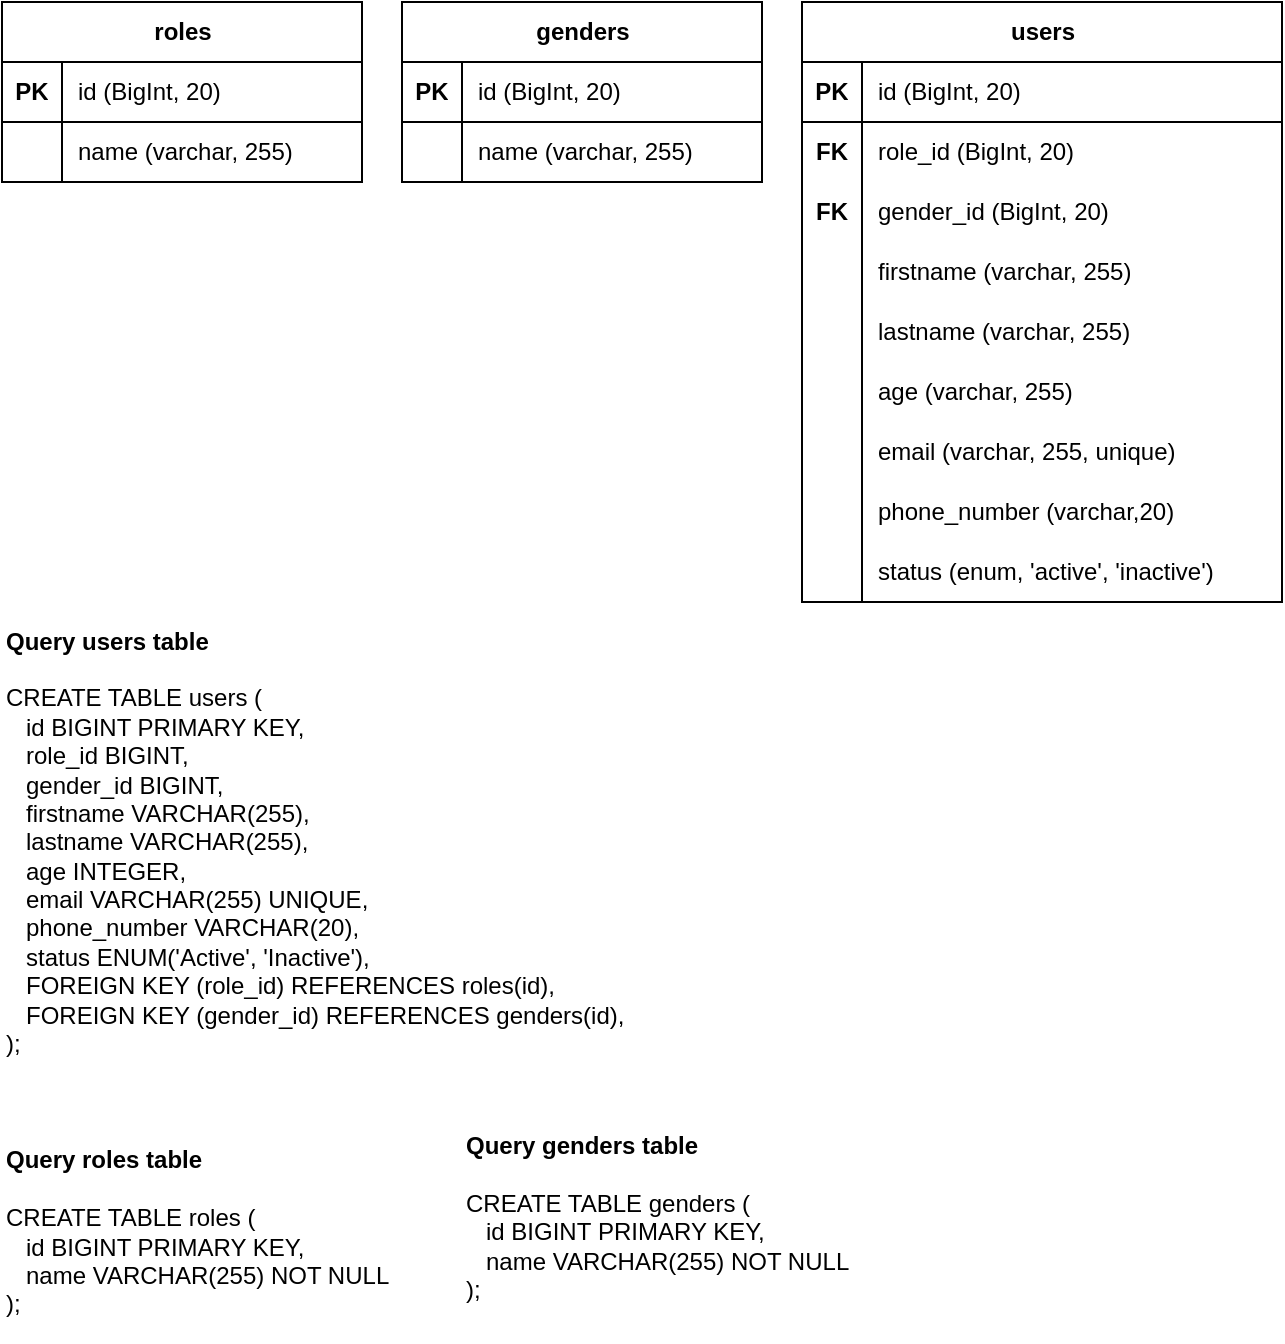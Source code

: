 <mxfile version="22.1.3" type="github">
  <diagram name="Page-1" id="N22ZHcxldVnQ0uxoigwu">
    <mxGraphModel dx="1360" dy="917" grid="1" gridSize="10" guides="1" tooltips="1" connect="1" arrows="1" fold="1" page="1" pageScale="1" pageWidth="850" pageHeight="1100" math="0" shadow="0">
      <root>
        <mxCell id="0" />
        <mxCell id="1" parent="0" />
        <mxCell id="YjZiiMKJeJTJuqKFajjN-1" value="roles" style="shape=table;startSize=30;container=1;collapsible=1;childLayout=tableLayout;fixedRows=1;rowLines=0;fontStyle=1;align=center;resizeLast=1;html=1;" vertex="1" parent="1">
          <mxGeometry x="90" y="130" width="180" height="90" as="geometry">
            <mxRectangle x="90" y="130" width="70" height="30" as="alternateBounds" />
          </mxGeometry>
        </mxCell>
        <mxCell id="YjZiiMKJeJTJuqKFajjN-2" value="" style="shape=tableRow;horizontal=0;startSize=0;swimlaneHead=0;swimlaneBody=0;fillColor=none;collapsible=0;dropTarget=0;points=[[0,0.5],[1,0.5]];portConstraint=eastwest;top=0;left=0;right=0;bottom=1;" vertex="1" parent="YjZiiMKJeJTJuqKFajjN-1">
          <mxGeometry y="30" width="180" height="30" as="geometry" />
        </mxCell>
        <mxCell id="YjZiiMKJeJTJuqKFajjN-3" value="PK" style="shape=partialRectangle;connectable=0;fillColor=none;top=0;left=0;bottom=0;right=0;fontStyle=1;overflow=hidden;whiteSpace=wrap;html=1;" vertex="1" parent="YjZiiMKJeJTJuqKFajjN-2">
          <mxGeometry width="30" height="30" as="geometry">
            <mxRectangle width="30" height="30" as="alternateBounds" />
          </mxGeometry>
        </mxCell>
        <mxCell id="YjZiiMKJeJTJuqKFajjN-4" value="id (BigInt, 20)" style="shape=partialRectangle;connectable=0;fillColor=none;top=0;left=0;bottom=0;right=0;align=left;spacingLeft=6;fontStyle=0;overflow=hidden;whiteSpace=wrap;html=1;" vertex="1" parent="YjZiiMKJeJTJuqKFajjN-2">
          <mxGeometry x="30" width="150" height="30" as="geometry">
            <mxRectangle width="150" height="30" as="alternateBounds" />
          </mxGeometry>
        </mxCell>
        <mxCell id="YjZiiMKJeJTJuqKFajjN-5" value="" style="shape=tableRow;horizontal=0;startSize=0;swimlaneHead=0;swimlaneBody=0;fillColor=none;collapsible=0;dropTarget=0;points=[[0,0.5],[1,0.5]];portConstraint=eastwest;top=0;left=0;right=0;bottom=0;" vertex="1" parent="YjZiiMKJeJTJuqKFajjN-1">
          <mxGeometry y="60" width="180" height="30" as="geometry" />
        </mxCell>
        <mxCell id="YjZiiMKJeJTJuqKFajjN-6" value="" style="shape=partialRectangle;connectable=0;fillColor=none;top=0;left=0;bottom=0;right=0;editable=1;overflow=hidden;whiteSpace=wrap;html=1;" vertex="1" parent="YjZiiMKJeJTJuqKFajjN-5">
          <mxGeometry width="30" height="30" as="geometry">
            <mxRectangle width="30" height="30" as="alternateBounds" />
          </mxGeometry>
        </mxCell>
        <mxCell id="YjZiiMKJeJTJuqKFajjN-7" value="name (varchar, 255)" style="shape=partialRectangle;connectable=0;fillColor=none;top=0;left=0;bottom=0;right=0;align=left;spacingLeft=6;overflow=hidden;whiteSpace=wrap;html=1;" vertex="1" parent="YjZiiMKJeJTJuqKFajjN-5">
          <mxGeometry x="30" width="150" height="30" as="geometry">
            <mxRectangle width="150" height="30" as="alternateBounds" />
          </mxGeometry>
        </mxCell>
        <mxCell id="YjZiiMKJeJTJuqKFajjN-8" value="genders" style="shape=table;startSize=30;container=1;collapsible=1;childLayout=tableLayout;fixedRows=1;rowLines=0;fontStyle=1;align=center;resizeLast=1;html=1;" vertex="1" parent="1">
          <mxGeometry x="290" y="130" width="180" height="90" as="geometry" />
        </mxCell>
        <mxCell id="YjZiiMKJeJTJuqKFajjN-9" value="" style="shape=tableRow;horizontal=0;startSize=0;swimlaneHead=0;swimlaneBody=0;fillColor=none;collapsible=0;dropTarget=0;points=[[0,0.5],[1,0.5]];portConstraint=eastwest;top=0;left=0;right=0;bottom=1;" vertex="1" parent="YjZiiMKJeJTJuqKFajjN-8">
          <mxGeometry y="30" width="180" height="30" as="geometry" />
        </mxCell>
        <mxCell id="YjZiiMKJeJTJuqKFajjN-10" value="PK" style="shape=partialRectangle;connectable=0;fillColor=none;top=0;left=0;bottom=0;right=0;fontStyle=1;overflow=hidden;whiteSpace=wrap;html=1;" vertex="1" parent="YjZiiMKJeJTJuqKFajjN-9">
          <mxGeometry width="30" height="30" as="geometry">
            <mxRectangle width="30" height="30" as="alternateBounds" />
          </mxGeometry>
        </mxCell>
        <mxCell id="YjZiiMKJeJTJuqKFajjN-11" value="&lt;span style=&quot;font-weight: normal;&quot;&gt;id (BigInt, 20)&lt;/span&gt;" style="shape=partialRectangle;connectable=0;fillColor=none;top=0;left=0;bottom=0;right=0;align=left;spacingLeft=6;fontStyle=1;overflow=hidden;whiteSpace=wrap;html=1;" vertex="1" parent="YjZiiMKJeJTJuqKFajjN-9">
          <mxGeometry x="30" width="150" height="30" as="geometry">
            <mxRectangle width="150" height="30" as="alternateBounds" />
          </mxGeometry>
        </mxCell>
        <mxCell id="YjZiiMKJeJTJuqKFajjN-12" value="" style="shape=tableRow;horizontal=0;startSize=0;swimlaneHead=0;swimlaneBody=0;fillColor=none;collapsible=0;dropTarget=0;points=[[0,0.5],[1,0.5]];portConstraint=eastwest;top=0;left=0;right=0;bottom=0;" vertex="1" parent="YjZiiMKJeJTJuqKFajjN-8">
          <mxGeometry y="60" width="180" height="30" as="geometry" />
        </mxCell>
        <mxCell id="YjZiiMKJeJTJuqKFajjN-13" value="" style="shape=partialRectangle;connectable=0;fillColor=none;top=0;left=0;bottom=0;right=0;editable=1;overflow=hidden;whiteSpace=wrap;html=1;" vertex="1" parent="YjZiiMKJeJTJuqKFajjN-12">
          <mxGeometry width="30" height="30" as="geometry">
            <mxRectangle width="30" height="30" as="alternateBounds" />
          </mxGeometry>
        </mxCell>
        <mxCell id="YjZiiMKJeJTJuqKFajjN-14" value="name (varchar, 255)" style="shape=partialRectangle;connectable=0;fillColor=none;top=0;left=0;bottom=0;right=0;align=left;spacingLeft=6;overflow=hidden;whiteSpace=wrap;html=1;" vertex="1" parent="YjZiiMKJeJTJuqKFajjN-12">
          <mxGeometry x="30" width="150" height="30" as="geometry">
            <mxRectangle width="150" height="30" as="alternateBounds" />
          </mxGeometry>
        </mxCell>
        <mxCell id="YjZiiMKJeJTJuqKFajjN-15" value="users" style="shape=table;startSize=30;container=1;collapsible=1;childLayout=tableLayout;fixedRows=1;rowLines=0;fontStyle=1;align=center;resizeLast=1;html=1;" vertex="1" parent="1">
          <mxGeometry x="490" y="130" width="240" height="300" as="geometry" />
        </mxCell>
        <mxCell id="YjZiiMKJeJTJuqKFajjN-16" value="" style="shape=tableRow;horizontal=0;startSize=0;swimlaneHead=0;swimlaneBody=0;fillColor=none;collapsible=0;dropTarget=0;points=[[0,0.5],[1,0.5]];portConstraint=eastwest;top=0;left=0;right=0;bottom=1;" vertex="1" parent="YjZiiMKJeJTJuqKFajjN-15">
          <mxGeometry y="30" width="240" height="30" as="geometry" />
        </mxCell>
        <mxCell id="YjZiiMKJeJTJuqKFajjN-17" value="PK" style="shape=partialRectangle;connectable=0;fillColor=none;top=0;left=0;bottom=0;right=0;fontStyle=1;overflow=hidden;whiteSpace=wrap;html=1;" vertex="1" parent="YjZiiMKJeJTJuqKFajjN-16">
          <mxGeometry width="30" height="30" as="geometry">
            <mxRectangle width="30" height="30" as="alternateBounds" />
          </mxGeometry>
        </mxCell>
        <mxCell id="YjZiiMKJeJTJuqKFajjN-18" value="id (BigInt, 20)" style="shape=partialRectangle;connectable=0;fillColor=none;top=0;left=0;bottom=0;right=0;align=left;spacingLeft=6;fontStyle=0;overflow=hidden;whiteSpace=wrap;html=1;" vertex="1" parent="YjZiiMKJeJTJuqKFajjN-16">
          <mxGeometry x="30" width="210" height="30" as="geometry">
            <mxRectangle width="210" height="30" as="alternateBounds" />
          </mxGeometry>
        </mxCell>
        <mxCell id="YjZiiMKJeJTJuqKFajjN-19" value="" style="shape=tableRow;horizontal=0;startSize=0;swimlaneHead=0;swimlaneBody=0;fillColor=none;collapsible=0;dropTarget=0;points=[[0,0.5],[1,0.5]];portConstraint=eastwest;top=0;left=0;right=0;bottom=0;" vertex="1" parent="YjZiiMKJeJTJuqKFajjN-15">
          <mxGeometry y="60" width="240" height="30" as="geometry" />
        </mxCell>
        <mxCell id="YjZiiMKJeJTJuqKFajjN-20" value="" style="shape=partialRectangle;connectable=0;fillColor=none;top=0;left=0;bottom=0;right=0;editable=1;overflow=hidden;whiteSpace=wrap;html=1;" vertex="1" parent="YjZiiMKJeJTJuqKFajjN-19">
          <mxGeometry width="30" height="30" as="geometry">
            <mxRectangle width="30" height="30" as="alternateBounds" />
          </mxGeometry>
        </mxCell>
        <mxCell id="YjZiiMKJeJTJuqKFajjN-21" value="role_id (BigInt, 20)" style="shape=partialRectangle;connectable=0;fillColor=none;top=0;left=0;bottom=0;right=0;align=left;spacingLeft=6;overflow=hidden;whiteSpace=wrap;html=1;" vertex="1" parent="YjZiiMKJeJTJuqKFajjN-19">
          <mxGeometry x="30" width="210" height="30" as="geometry">
            <mxRectangle width="210" height="30" as="alternateBounds" />
          </mxGeometry>
        </mxCell>
        <mxCell id="YjZiiMKJeJTJuqKFajjN-22" value="" style="shape=tableRow;horizontal=0;startSize=0;swimlaneHead=0;swimlaneBody=0;fillColor=none;collapsible=0;dropTarget=0;points=[[0,0.5],[1,0.5]];portConstraint=eastwest;top=0;left=0;right=0;bottom=0;" vertex="1" parent="YjZiiMKJeJTJuqKFajjN-15">
          <mxGeometry y="90" width="240" height="30" as="geometry" />
        </mxCell>
        <mxCell id="YjZiiMKJeJTJuqKFajjN-23" value="" style="shape=partialRectangle;connectable=0;fillColor=none;top=0;left=0;bottom=0;right=0;editable=1;overflow=hidden;whiteSpace=wrap;html=1;" vertex="1" parent="YjZiiMKJeJTJuqKFajjN-22">
          <mxGeometry width="30" height="30" as="geometry">
            <mxRectangle width="30" height="30" as="alternateBounds" />
          </mxGeometry>
        </mxCell>
        <mxCell id="YjZiiMKJeJTJuqKFajjN-24" value="gender_id (BigInt, 20)" style="shape=partialRectangle;connectable=0;fillColor=none;top=0;left=0;bottom=0;right=0;align=left;spacingLeft=6;overflow=hidden;whiteSpace=wrap;html=1;" vertex="1" parent="YjZiiMKJeJTJuqKFajjN-22">
          <mxGeometry x="30" width="210" height="30" as="geometry">
            <mxRectangle width="210" height="30" as="alternateBounds" />
          </mxGeometry>
        </mxCell>
        <mxCell id="YjZiiMKJeJTJuqKFajjN-25" value="" style="shape=tableRow;horizontal=0;startSize=0;swimlaneHead=0;swimlaneBody=0;fillColor=none;collapsible=0;dropTarget=0;points=[[0,0.5],[1,0.5]];portConstraint=eastwest;top=0;left=0;right=0;bottom=0;" vertex="1" parent="YjZiiMKJeJTJuqKFajjN-15">
          <mxGeometry y="120" width="240" height="30" as="geometry" />
        </mxCell>
        <mxCell id="YjZiiMKJeJTJuqKFajjN-26" value="" style="shape=partialRectangle;connectable=0;fillColor=none;top=0;left=0;bottom=0;right=0;editable=1;overflow=hidden;whiteSpace=wrap;html=1;" vertex="1" parent="YjZiiMKJeJTJuqKFajjN-25">
          <mxGeometry width="30" height="30" as="geometry">
            <mxRectangle width="30" height="30" as="alternateBounds" />
          </mxGeometry>
        </mxCell>
        <mxCell id="YjZiiMKJeJTJuqKFajjN-27" value="firstname (varchar, 255)" style="shape=partialRectangle;connectable=0;fillColor=none;top=0;left=0;bottom=0;right=0;align=left;spacingLeft=6;overflow=hidden;whiteSpace=wrap;html=1;" vertex="1" parent="YjZiiMKJeJTJuqKFajjN-25">
          <mxGeometry x="30" width="210" height="30" as="geometry">
            <mxRectangle width="210" height="30" as="alternateBounds" />
          </mxGeometry>
        </mxCell>
        <mxCell id="YjZiiMKJeJTJuqKFajjN-28" value="" style="shape=tableRow;horizontal=0;startSize=0;swimlaneHead=0;swimlaneBody=0;fillColor=none;collapsible=0;dropTarget=0;points=[[0,0.5],[1,0.5]];portConstraint=eastwest;top=0;left=0;right=0;bottom=0;" vertex="1" parent="YjZiiMKJeJTJuqKFajjN-15">
          <mxGeometry y="150" width="240" height="30" as="geometry" />
        </mxCell>
        <mxCell id="YjZiiMKJeJTJuqKFajjN-29" value="" style="shape=partialRectangle;connectable=0;fillColor=none;top=0;left=0;bottom=0;right=0;editable=1;overflow=hidden;whiteSpace=wrap;html=1;" vertex="1" parent="YjZiiMKJeJTJuqKFajjN-28">
          <mxGeometry width="30" height="30" as="geometry">
            <mxRectangle width="30" height="30" as="alternateBounds" />
          </mxGeometry>
        </mxCell>
        <mxCell id="YjZiiMKJeJTJuqKFajjN-30" value="lastname (varchar, 255)" style="shape=partialRectangle;connectable=0;fillColor=none;top=0;left=0;bottom=0;right=0;align=left;spacingLeft=6;overflow=hidden;whiteSpace=wrap;html=1;" vertex="1" parent="YjZiiMKJeJTJuqKFajjN-28">
          <mxGeometry x="30" width="210" height="30" as="geometry">
            <mxRectangle width="210" height="30" as="alternateBounds" />
          </mxGeometry>
        </mxCell>
        <mxCell id="YjZiiMKJeJTJuqKFajjN-31" value="" style="shape=tableRow;horizontal=0;startSize=0;swimlaneHead=0;swimlaneBody=0;fillColor=none;collapsible=0;dropTarget=0;points=[[0,0.5],[1,0.5]];portConstraint=eastwest;top=0;left=0;right=0;bottom=0;" vertex="1" parent="YjZiiMKJeJTJuqKFajjN-15">
          <mxGeometry y="180" width="240" height="30" as="geometry" />
        </mxCell>
        <mxCell id="YjZiiMKJeJTJuqKFajjN-32" value="" style="shape=partialRectangle;connectable=0;fillColor=none;top=0;left=0;bottom=0;right=0;editable=1;overflow=hidden;whiteSpace=wrap;html=1;" vertex="1" parent="YjZiiMKJeJTJuqKFajjN-31">
          <mxGeometry width="30" height="30" as="geometry">
            <mxRectangle width="30" height="30" as="alternateBounds" />
          </mxGeometry>
        </mxCell>
        <mxCell id="YjZiiMKJeJTJuqKFajjN-33" value="age (varchar, 255)" style="shape=partialRectangle;connectable=0;fillColor=none;top=0;left=0;bottom=0;right=0;align=left;spacingLeft=6;overflow=hidden;whiteSpace=wrap;html=1;" vertex="1" parent="YjZiiMKJeJTJuqKFajjN-31">
          <mxGeometry x="30" width="210" height="30" as="geometry">
            <mxRectangle width="210" height="30" as="alternateBounds" />
          </mxGeometry>
        </mxCell>
        <mxCell id="YjZiiMKJeJTJuqKFajjN-34" value="" style="shape=tableRow;horizontal=0;startSize=0;swimlaneHead=0;swimlaneBody=0;fillColor=none;collapsible=0;dropTarget=0;points=[[0,0.5],[1,0.5]];portConstraint=eastwest;top=0;left=0;right=0;bottom=0;" vertex="1" parent="YjZiiMKJeJTJuqKFajjN-15">
          <mxGeometry y="210" width="240" height="30" as="geometry" />
        </mxCell>
        <mxCell id="YjZiiMKJeJTJuqKFajjN-35" value="" style="shape=partialRectangle;connectable=0;fillColor=none;top=0;left=0;bottom=0;right=0;editable=1;overflow=hidden;whiteSpace=wrap;html=1;" vertex="1" parent="YjZiiMKJeJTJuqKFajjN-34">
          <mxGeometry width="30" height="30" as="geometry">
            <mxRectangle width="30" height="30" as="alternateBounds" />
          </mxGeometry>
        </mxCell>
        <mxCell id="YjZiiMKJeJTJuqKFajjN-36" value="email (varchar, 255, unique)" style="shape=partialRectangle;connectable=0;fillColor=none;top=0;left=0;bottom=0;right=0;align=left;spacingLeft=6;overflow=hidden;whiteSpace=wrap;html=1;" vertex="1" parent="YjZiiMKJeJTJuqKFajjN-34">
          <mxGeometry x="30" width="210" height="30" as="geometry">
            <mxRectangle width="210" height="30" as="alternateBounds" />
          </mxGeometry>
        </mxCell>
        <mxCell id="YjZiiMKJeJTJuqKFajjN-37" value="" style="shape=tableRow;horizontal=0;startSize=0;swimlaneHead=0;swimlaneBody=0;fillColor=none;collapsible=0;dropTarget=0;points=[[0,0.5],[1,0.5]];portConstraint=eastwest;top=0;left=0;right=0;bottom=0;" vertex="1" parent="YjZiiMKJeJTJuqKFajjN-15">
          <mxGeometry y="240" width="240" height="30" as="geometry" />
        </mxCell>
        <mxCell id="YjZiiMKJeJTJuqKFajjN-38" value="" style="shape=partialRectangle;connectable=0;fillColor=none;top=0;left=0;bottom=0;right=0;editable=1;overflow=hidden;whiteSpace=wrap;html=1;" vertex="1" parent="YjZiiMKJeJTJuqKFajjN-37">
          <mxGeometry width="30" height="30" as="geometry">
            <mxRectangle width="30" height="30" as="alternateBounds" />
          </mxGeometry>
        </mxCell>
        <mxCell id="YjZiiMKJeJTJuqKFajjN-39" value="phone_number (varchar,20)" style="shape=partialRectangle;connectable=0;fillColor=none;top=0;left=0;bottom=0;right=0;align=left;spacingLeft=6;overflow=hidden;whiteSpace=wrap;html=1;" vertex="1" parent="YjZiiMKJeJTJuqKFajjN-37">
          <mxGeometry x="30" width="210" height="30" as="geometry">
            <mxRectangle width="210" height="30" as="alternateBounds" />
          </mxGeometry>
        </mxCell>
        <mxCell id="YjZiiMKJeJTJuqKFajjN-40" value="" style="shape=tableRow;horizontal=0;startSize=0;swimlaneHead=0;swimlaneBody=0;fillColor=none;collapsible=0;dropTarget=0;points=[[0,0.5],[1,0.5]];portConstraint=eastwest;top=0;left=0;right=0;bottom=0;" vertex="1" parent="YjZiiMKJeJTJuqKFajjN-15">
          <mxGeometry y="270" width="240" height="30" as="geometry" />
        </mxCell>
        <mxCell id="YjZiiMKJeJTJuqKFajjN-41" value="" style="shape=partialRectangle;connectable=0;fillColor=none;top=0;left=0;bottom=0;right=0;editable=1;overflow=hidden;whiteSpace=wrap;html=1;" vertex="1" parent="YjZiiMKJeJTJuqKFajjN-40">
          <mxGeometry width="30" height="30" as="geometry">
            <mxRectangle width="30" height="30" as="alternateBounds" />
          </mxGeometry>
        </mxCell>
        <mxCell id="YjZiiMKJeJTJuqKFajjN-42" value="status (enum, &#39;active&#39;, &#39;inactive&#39;)" style="shape=partialRectangle;connectable=0;fillColor=none;top=0;left=0;bottom=0;right=0;align=left;spacingLeft=6;overflow=hidden;whiteSpace=wrap;html=1;" vertex="1" parent="YjZiiMKJeJTJuqKFajjN-40">
          <mxGeometry x="30" width="210" height="30" as="geometry">
            <mxRectangle width="210" height="30" as="alternateBounds" />
          </mxGeometry>
        </mxCell>
        <mxCell id="YjZiiMKJeJTJuqKFajjN-43" value="FK" style="shape=partialRectangle;connectable=0;fillColor=none;top=0;left=0;bottom=0;right=0;fontStyle=1;overflow=hidden;whiteSpace=wrap;html=1;" vertex="1" parent="1">
          <mxGeometry x="490" y="190" width="30" height="30" as="geometry">
            <mxRectangle width="30" height="30" as="alternateBounds" />
          </mxGeometry>
        </mxCell>
        <mxCell id="YjZiiMKJeJTJuqKFajjN-44" value="FK" style="shape=partialRectangle;connectable=0;fillColor=none;top=0;left=0;bottom=0;right=0;fontStyle=1;overflow=hidden;whiteSpace=wrap;html=1;" vertex="1" parent="1">
          <mxGeometry x="490" y="220" width="30" height="30" as="geometry">
            <mxRectangle width="30" height="30" as="alternateBounds" />
          </mxGeometry>
        </mxCell>
        <mxCell id="YjZiiMKJeJTJuqKFajjN-45" value="&lt;b&gt;Query users table&lt;/b&gt;&lt;br&gt;&lt;br&gt;&lt;div&gt;CREATE TABLE users (&lt;/div&gt;&amp;nbsp; &amp;nbsp;id BIGINT PRIMARY KEY&lt;span style=&quot;background-color: initial;&quot;&gt;,&lt;/span&gt;&lt;br&gt;&lt;div&gt;&amp;nbsp; &amp;nbsp;role_id BIGINT,&lt;/div&gt;&lt;div&gt;&amp;nbsp; &amp;nbsp;gender_id BIGINT,&lt;/div&gt;&lt;div&gt;&amp;nbsp; &amp;nbsp;firstname VARCHAR(255),&lt;/div&gt;&lt;div&gt;&amp;nbsp; &amp;nbsp;lastname VARCHAR(255),&lt;/div&gt;&lt;div&gt;&amp;nbsp; &amp;nbsp;age INTEGER,&lt;/div&gt;&lt;div&gt;&amp;nbsp; &amp;nbsp;email VARCHAR(255) UNIQUE,&lt;/div&gt;&lt;div&gt;&amp;nbsp; &amp;nbsp;phone_number VARCHAR(20),&lt;/div&gt;&lt;div&gt;&amp;nbsp; &amp;nbsp;status ENUM(&#39;Active&#39;, &#39;Inactive&#39;),&lt;/div&gt;&lt;div&gt;&amp;nbsp; &amp;nbsp;FOREIGN KEY (role_id) REFERENCES roles(id),&lt;/div&gt;&lt;div&gt;&amp;nbsp; &amp;nbsp;FOREIGN KEY (gender_id) REFERENCES genders(id),&lt;br&gt;&lt;/div&gt;&lt;div&gt;);&lt;/div&gt;" style="text;html=1;align=left;verticalAlign=middle;resizable=0;points=[];autosize=1;strokeColor=none;fillColor=none;" vertex="1" parent="1">
          <mxGeometry x="90" y="435" width="330" height="230" as="geometry" />
        </mxCell>
        <mxCell id="YjZiiMKJeJTJuqKFajjN-46" value="&lt;b&gt;Query roles table&lt;/b&gt;&lt;br&gt;&lt;br&gt;&lt;div&gt;&lt;div&gt;CREATE TABLE roles (&lt;/div&gt;&lt;div&gt;&amp;nbsp; &amp;nbsp;id BIGINT PRIMARY KEY,&lt;/div&gt;&lt;div&gt;&amp;nbsp; &amp;nbsp;name VARCHAR(255) NOT NULL&lt;/div&gt;&lt;div&gt;);&lt;/div&gt;&lt;/div&gt;" style="text;html=1;align=left;verticalAlign=middle;resizable=0;points=[];autosize=1;strokeColor=none;fillColor=none;" vertex="1" parent="1">
          <mxGeometry x="90" y="695" width="220" height="100" as="geometry" />
        </mxCell>
        <mxCell id="YjZiiMKJeJTJuqKFajjN-47" value="&lt;b&gt;Query genders table&lt;/b&gt;&lt;br&gt;&lt;br&gt;&lt;div&gt;&lt;div&gt;CREATE TABLE genders (&lt;/div&gt;&lt;div&gt;&amp;nbsp; &amp;nbsp;id BIGINT&amp;nbsp;PRIMARY KEY,&lt;/div&gt;&lt;div&gt;&amp;nbsp; &amp;nbsp;name VARCHAR(255) NOT NULL&lt;/div&gt;&lt;div&gt;);&lt;/div&gt;&lt;/div&gt;&lt;div&gt;&lt;br&gt;&lt;/div&gt;" style="text;html=1;align=left;verticalAlign=middle;resizable=0;points=[];autosize=1;strokeColor=none;fillColor=none;" vertex="1" parent="1">
          <mxGeometry x="320" y="690" width="220" height="110" as="geometry" />
        </mxCell>
      </root>
    </mxGraphModel>
  </diagram>
</mxfile>
